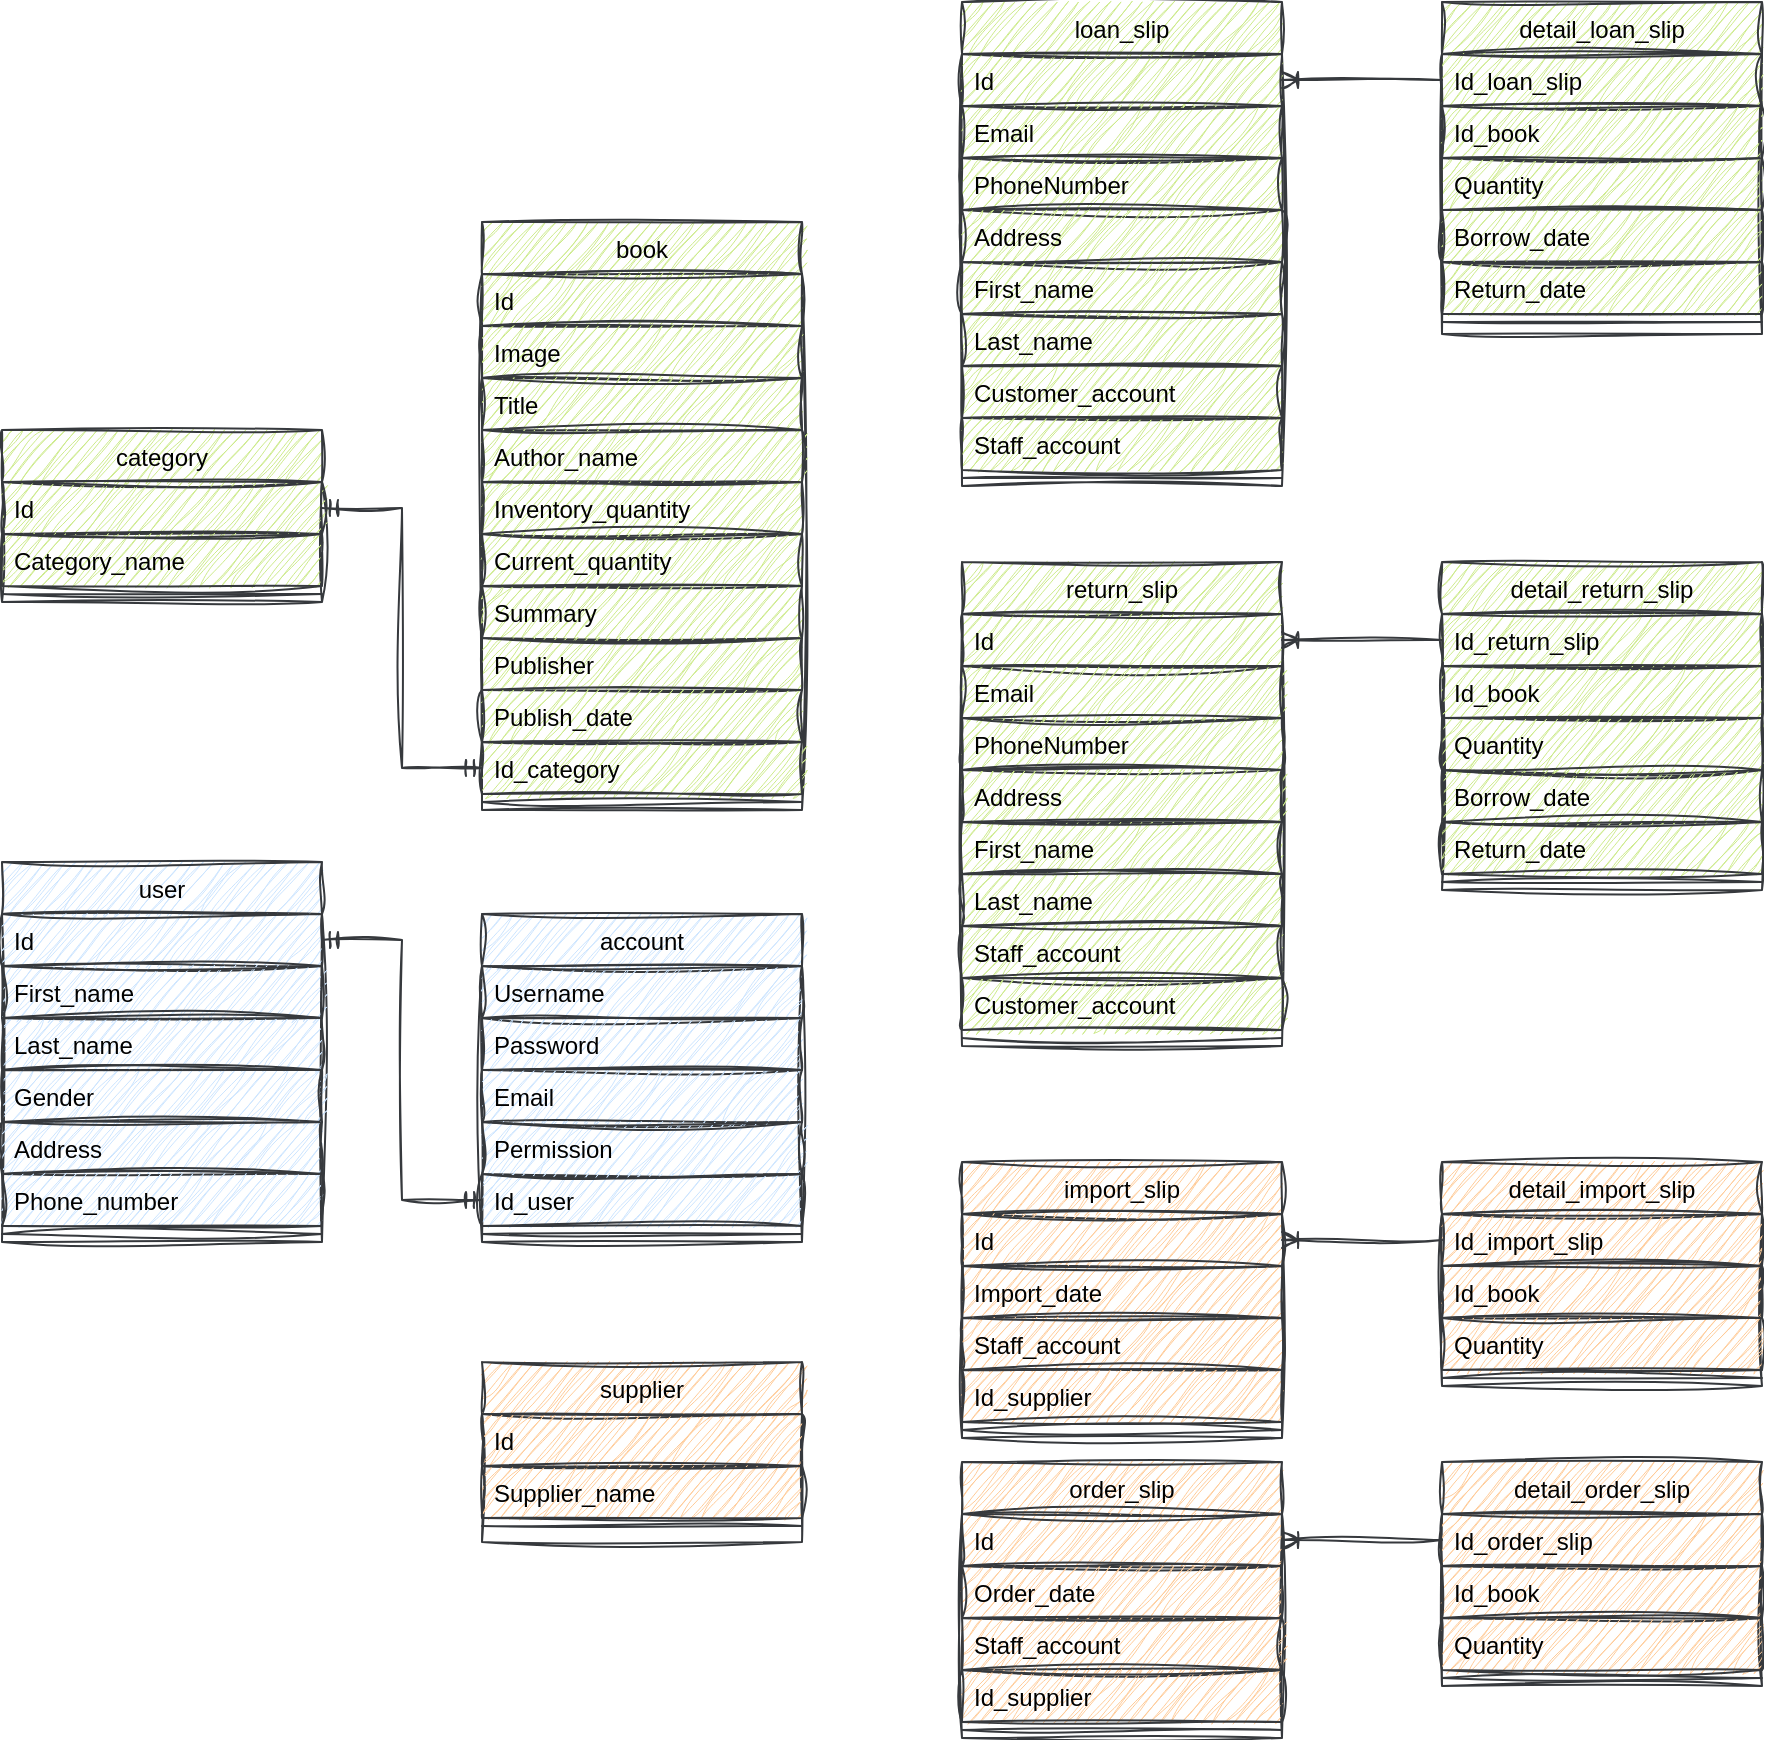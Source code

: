 <mxfile version="22.1.21" type="device">
  <diagram id="C5RBs43oDa-KdzZeNtuy" name="Page-1">
    <mxGraphModel dx="1635" dy="1140" grid="0" gridSize="10" guides="1" tooltips="1" connect="1" arrows="1" fold="1" page="0" pageScale="1" pageWidth="827" pageHeight="1169" math="0" shadow="0">
      <root>
        <mxCell id="WIyWlLk6GJQsqaUBKTNV-0" />
        <mxCell id="WIyWlLk6GJQsqaUBKTNV-1" parent="WIyWlLk6GJQsqaUBKTNV-0" />
        <mxCell id="zkfFHV4jXpPFQw0GAbJ--17" value="account" style="swimlane;fontStyle=0;align=center;verticalAlign=top;childLayout=stackLayout;horizontal=1;startSize=26;horizontalStack=0;resizeParent=1;resizeLast=0;collapsible=1;marginBottom=0;rounded=0;shadow=0;strokeWidth=1;labelBackgroundColor=none;fillColor=#cce5ff;strokeColor=#36393d;sketch=1;curveFitting=1;jiggle=2;" parent="WIyWlLk6GJQsqaUBKTNV-1" vertex="1">
          <mxGeometry x="-120" y="176" width="160" height="164" as="geometry">
            <mxRectangle x="550" y="140" width="160" height="26" as="alternateBounds" />
          </mxGeometry>
        </mxCell>
        <mxCell id="zkfFHV4jXpPFQw0GAbJ--19" value="Username" style="text;align=left;verticalAlign=top;spacingLeft=4;spacingRight=4;overflow=hidden;rotatable=0;points=[[0,0.5],[1,0.5]];portConstraint=eastwest;rounded=0;shadow=0;html=0;labelBackgroundColor=none;fillColor=#cce5ff;strokeColor=#36393d;sketch=1;curveFitting=1;jiggle=2;" parent="zkfFHV4jXpPFQw0GAbJ--17" vertex="1">
          <mxGeometry y="26" width="160" height="26" as="geometry" />
        </mxCell>
        <mxCell id="zkfFHV4jXpPFQw0GAbJ--20" value="Password" style="text;align=left;verticalAlign=top;spacingLeft=4;spacingRight=4;overflow=hidden;rotatable=0;points=[[0,0.5],[1,0.5]];portConstraint=eastwest;rounded=0;shadow=0;html=0;labelBackgroundColor=none;fillColor=#cce5ff;strokeColor=#36393d;sketch=1;curveFitting=1;jiggle=2;" parent="zkfFHV4jXpPFQw0GAbJ--17" vertex="1">
          <mxGeometry y="52" width="160" height="26" as="geometry" />
        </mxCell>
        <mxCell id="KQz4C572uUE-jJVuez5p-1" value="Email" style="text;align=left;verticalAlign=top;spacingLeft=4;spacingRight=4;overflow=hidden;rotatable=0;points=[[0,0.5],[1,0.5]];portConstraint=eastwest;rounded=0;shadow=0;html=0;labelBackgroundColor=none;fillColor=#cce5ff;strokeColor=#36393d;sketch=1;curveFitting=1;jiggle=2;" parent="zkfFHV4jXpPFQw0GAbJ--17" vertex="1">
          <mxGeometry y="78" width="160" height="26" as="geometry" />
        </mxCell>
        <mxCell id="nWclg0KF-qA7xzt4ZhtA-68" value="Permission" style="text;align=left;verticalAlign=top;spacingLeft=4;spacingRight=4;overflow=hidden;rotatable=0;points=[[0,0.5],[1,0.5]];portConstraint=eastwest;rounded=0;shadow=0;html=0;labelBackgroundColor=none;fillColor=#cce5ff;strokeColor=#36393d;sketch=1;curveFitting=1;jiggle=2;" vertex="1" parent="zkfFHV4jXpPFQw0GAbJ--17">
          <mxGeometry y="104" width="160" height="26" as="geometry" />
        </mxCell>
        <mxCell id="nWclg0KF-qA7xzt4ZhtA-10" value="Id_user" style="text;align=left;verticalAlign=top;spacingLeft=4;spacingRight=4;overflow=hidden;rotatable=0;points=[[0,0.5],[1,0.5]];portConstraint=eastwest;rounded=0;shadow=0;html=0;labelBackgroundColor=none;fillColor=#cce5ff;strokeColor=#36393d;sketch=1;curveFitting=1;jiggle=2;" vertex="1" parent="zkfFHV4jXpPFQw0GAbJ--17">
          <mxGeometry y="130" width="160" height="26" as="geometry" />
        </mxCell>
        <mxCell id="zkfFHV4jXpPFQw0GAbJ--23" value="" style="line;html=1;strokeWidth=1;align=left;verticalAlign=middle;spacingTop=-1;spacingLeft=3;spacingRight=3;rotatable=0;labelPosition=right;points=[];portConstraint=eastwest;labelBackgroundColor=none;fillColor=#cce5ff;strokeColor=#36393d;sketch=1;curveFitting=1;jiggle=2;" parent="zkfFHV4jXpPFQw0GAbJ--17" vertex="1">
          <mxGeometry y="156" width="160" height="8" as="geometry" />
        </mxCell>
        <mxCell id="5gmmnl0OC8ka0XQx7sU4-1" value="book" style="swimlane;fontStyle=0;align=center;verticalAlign=top;childLayout=stackLayout;horizontal=1;startSize=26;horizontalStack=0;resizeParent=1;resizeLast=0;collapsible=1;marginBottom=0;rounded=0;shadow=0;strokeWidth=1;labelBackgroundColor=none;fillColor=#cdeb8b;strokeColor=#36393d;sketch=1;curveFitting=1;jiggle=2;" parent="WIyWlLk6GJQsqaUBKTNV-1" vertex="1">
          <mxGeometry x="-120" y="-170" width="160" height="294" as="geometry">
            <mxRectangle x="550" y="140" width="160" height="26" as="alternateBounds" />
          </mxGeometry>
        </mxCell>
        <mxCell id="5gmmnl0OC8ka0XQx7sU4-2" value="Id" style="text;align=left;verticalAlign=top;spacingLeft=4;spacingRight=4;overflow=hidden;rotatable=0;points=[[0,0.5],[1,0.5]];portConstraint=eastwest;labelBackgroundColor=none;fillColor=#cdeb8b;strokeColor=#36393d;sketch=1;curveFitting=1;jiggle=2;" parent="5gmmnl0OC8ka0XQx7sU4-1" vertex="1">
          <mxGeometry y="26" width="160" height="26" as="geometry" />
        </mxCell>
        <mxCell id="5gmmnl0OC8ka0XQx7sU4-6" value="Image" style="text;align=left;verticalAlign=top;spacingLeft=4;spacingRight=4;overflow=hidden;rotatable=0;points=[[0,0.5],[1,0.5]];portConstraint=eastwest;rounded=0;shadow=0;html=0;labelBackgroundColor=none;fillColor=#cdeb8b;strokeColor=#36393d;sketch=1;curveFitting=1;jiggle=2;" parent="5gmmnl0OC8ka0XQx7sU4-1" vertex="1">
          <mxGeometry y="52" width="160" height="26" as="geometry" />
        </mxCell>
        <mxCell id="5gmmnl0OC8ka0XQx7sU4-3" value="Title" style="text;align=left;verticalAlign=top;spacingLeft=4;spacingRight=4;overflow=hidden;rotatable=0;points=[[0,0.5],[1,0.5]];portConstraint=eastwest;rounded=0;shadow=0;html=0;labelBackgroundColor=none;fillColor=#cdeb8b;strokeColor=#36393d;sketch=1;curveFitting=1;jiggle=2;" parent="5gmmnl0OC8ka0XQx7sU4-1" vertex="1">
          <mxGeometry y="78" width="160" height="26" as="geometry" />
        </mxCell>
        <mxCell id="5gmmnl0OC8ka0XQx7sU4-4" value="Author_name" style="text;align=left;verticalAlign=top;spacingLeft=4;spacingRight=4;overflow=hidden;rotatable=0;points=[[0,0.5],[1,0.5]];portConstraint=eastwest;rounded=0;shadow=0;html=0;labelBackgroundColor=none;fillColor=#cdeb8b;strokeColor=#36393d;sketch=1;curveFitting=1;jiggle=2;" parent="5gmmnl0OC8ka0XQx7sU4-1" vertex="1">
          <mxGeometry y="104" width="160" height="26" as="geometry" />
        </mxCell>
        <mxCell id="5gmmnl0OC8ka0XQx7sU4-7" value="Inventory_quantity" style="text;align=left;verticalAlign=top;spacingLeft=4;spacingRight=4;overflow=hidden;rotatable=0;points=[[0,0.5],[1,0.5]];portConstraint=eastwest;rounded=0;shadow=0;html=0;labelBackgroundColor=none;fillColor=#cdeb8b;strokeColor=#36393d;sketch=1;curveFitting=1;jiggle=2;" parent="5gmmnl0OC8ka0XQx7sU4-1" vertex="1">
          <mxGeometry y="130" width="160" height="26" as="geometry" />
        </mxCell>
        <mxCell id="KQz4C572uUE-jJVuez5p-13" value="Current_quantity" style="text;align=left;verticalAlign=top;spacingLeft=4;spacingRight=4;overflow=hidden;rotatable=0;points=[[0,0.5],[1,0.5]];portConstraint=eastwest;rounded=0;shadow=0;html=0;labelBackgroundColor=none;fillColor=#cdeb8b;strokeColor=#36393d;sketch=1;curveFitting=1;jiggle=2;" parent="5gmmnl0OC8ka0XQx7sU4-1" vertex="1">
          <mxGeometry y="156" width="160" height="26" as="geometry" />
        </mxCell>
        <mxCell id="5gmmnl0OC8ka0XQx7sU4-8" value="Summary" style="text;align=left;verticalAlign=top;spacingLeft=4;spacingRight=4;overflow=hidden;rotatable=0;points=[[0,0.5],[1,0.5]];portConstraint=eastwest;rounded=0;shadow=0;html=0;labelBackgroundColor=none;fillColor=#cdeb8b;strokeColor=#36393d;sketch=1;curveFitting=1;jiggle=2;" parent="5gmmnl0OC8ka0XQx7sU4-1" vertex="1">
          <mxGeometry y="182" width="160" height="26" as="geometry" />
        </mxCell>
        <mxCell id="KQz4C572uUE-jJVuez5p-14" value="Publisher" style="text;align=left;verticalAlign=top;spacingLeft=4;spacingRight=4;overflow=hidden;rotatable=0;points=[[0,0.5],[1,0.5]];portConstraint=eastwest;rounded=0;shadow=0;html=0;labelBackgroundColor=none;fillColor=#cdeb8b;strokeColor=#36393d;sketch=1;curveFitting=1;jiggle=2;" parent="5gmmnl0OC8ka0XQx7sU4-1" vertex="1">
          <mxGeometry y="208" width="160" height="26" as="geometry" />
        </mxCell>
        <mxCell id="KQz4C572uUE-jJVuez5p-15" value="Publish_date" style="text;align=left;verticalAlign=top;spacingLeft=4;spacingRight=4;overflow=hidden;rotatable=0;points=[[0,0.5],[1,0.5]];portConstraint=eastwest;rounded=0;shadow=0;html=0;labelBackgroundColor=none;fillColor=#cdeb8b;strokeColor=#36393d;sketch=1;curveFitting=1;jiggle=2;" parent="5gmmnl0OC8ka0XQx7sU4-1" vertex="1">
          <mxGeometry y="234" width="160" height="26" as="geometry" />
        </mxCell>
        <mxCell id="KQz4C572uUE-jJVuez5p-12" value="Id_category" style="text;align=left;verticalAlign=top;spacingLeft=4;spacingRight=4;overflow=hidden;rotatable=0;points=[[0,0.5],[1,0.5]];portConstraint=eastwest;rounded=0;shadow=0;html=0;labelBackgroundColor=none;fillColor=#cdeb8b;strokeColor=#36393d;sketch=1;curveFitting=1;jiggle=2;" parent="5gmmnl0OC8ka0XQx7sU4-1" vertex="1">
          <mxGeometry y="260" width="160" height="26" as="geometry" />
        </mxCell>
        <mxCell id="5gmmnl0OC8ka0XQx7sU4-5" value="" style="line;html=1;strokeWidth=1;align=left;verticalAlign=middle;spacingTop=-1;spacingLeft=3;spacingRight=3;rotatable=0;labelPosition=right;points=[];portConstraint=eastwest;labelBackgroundColor=none;fillColor=#cdeb8b;strokeColor=#36393d;sketch=1;curveFitting=1;jiggle=2;" parent="5gmmnl0OC8ka0XQx7sU4-1" vertex="1">
          <mxGeometry y="286" width="160" height="8" as="geometry" />
        </mxCell>
        <mxCell id="5gmmnl0OC8ka0XQx7sU4-15" value="loan_slip" style="swimlane;fontStyle=0;align=center;verticalAlign=top;childLayout=stackLayout;horizontal=1;startSize=26;horizontalStack=0;resizeParent=1;resizeLast=0;collapsible=1;marginBottom=0;rounded=0;shadow=0;strokeWidth=1;labelBackgroundColor=none;fillColor=#cdeb8b;strokeColor=#36393d;sketch=1;curveFitting=1;jiggle=2;" parent="WIyWlLk6GJQsqaUBKTNV-1" vertex="1">
          <mxGeometry x="120" y="-280" width="160" height="242" as="geometry">
            <mxRectangle x="550" y="140" width="160" height="26" as="alternateBounds" />
          </mxGeometry>
        </mxCell>
        <mxCell id="5gmmnl0OC8ka0XQx7sU4-16" value="Id" style="text;align=left;verticalAlign=top;spacingLeft=4;spacingRight=4;overflow=hidden;rotatable=0;points=[[0,0.5],[1,0.5]];portConstraint=eastwest;labelBackgroundColor=none;fillColor=#cdeb8b;strokeColor=#36393d;sketch=1;curveFitting=1;jiggle=2;" parent="5gmmnl0OC8ka0XQx7sU4-15" vertex="1">
          <mxGeometry y="26" width="160" height="26" as="geometry" />
        </mxCell>
        <mxCell id="5gmmnl0OC8ka0XQx7sU4-18" value="Email" style="text;align=left;verticalAlign=top;spacingLeft=4;spacingRight=4;overflow=hidden;rotatable=0;points=[[0,0.5],[1,0.5]];portConstraint=eastwest;rounded=0;shadow=0;html=0;labelBackgroundColor=none;fillColor=#cdeb8b;strokeColor=#36393d;sketch=1;curveFitting=1;jiggle=2;" parent="5gmmnl0OC8ka0XQx7sU4-15" vertex="1">
          <mxGeometry y="52" width="160" height="26" as="geometry" />
        </mxCell>
        <mxCell id="5gmmnl0OC8ka0XQx7sU4-21" value="PhoneNumber" style="text;align=left;verticalAlign=top;spacingLeft=4;spacingRight=4;overflow=hidden;rotatable=0;points=[[0,0.5],[1,0.5]];portConstraint=eastwest;rounded=0;shadow=0;html=0;labelBackgroundColor=none;fillColor=#cdeb8b;strokeColor=#36393d;sketch=1;curveFitting=1;jiggle=2;" parent="5gmmnl0OC8ka0XQx7sU4-15" vertex="1">
          <mxGeometry y="78" width="160" height="26" as="geometry" />
        </mxCell>
        <mxCell id="KQz4C572uUE-jJVuez5p-16" value="Address" style="text;align=left;verticalAlign=top;spacingLeft=4;spacingRight=4;overflow=hidden;rotatable=0;points=[[0,0.5],[1,0.5]];portConstraint=eastwest;rounded=0;shadow=0;html=0;labelBackgroundColor=none;fillColor=#cdeb8b;strokeColor=#36393d;sketch=1;curveFitting=1;jiggle=2;" parent="5gmmnl0OC8ka0XQx7sU4-15" vertex="1">
          <mxGeometry y="104" width="160" height="26" as="geometry" />
        </mxCell>
        <mxCell id="nWclg0KF-qA7xzt4ZhtA-27" value="First_name" style="text;align=left;verticalAlign=top;spacingLeft=4;spacingRight=4;overflow=hidden;rotatable=0;points=[[0,0.5],[1,0.5]];portConstraint=eastwest;labelBackgroundColor=none;fillColor=#cdeb8b;strokeColor=#36393d;sketch=1;curveFitting=1;jiggle=2;" vertex="1" parent="5gmmnl0OC8ka0XQx7sU4-15">
          <mxGeometry y="130" width="160" height="26" as="geometry" />
        </mxCell>
        <mxCell id="nWclg0KF-qA7xzt4ZhtA-28" value="Last_name" style="text;align=left;verticalAlign=top;spacingLeft=4;spacingRight=4;overflow=hidden;rotatable=0;points=[[0,0.5],[1,0.5]];portConstraint=eastwest;labelBackgroundColor=none;fillColor=#cdeb8b;strokeColor=#36393d;sketch=1;curveFitting=1;jiggle=2;" vertex="1" parent="5gmmnl0OC8ka0XQx7sU4-15">
          <mxGeometry y="156" width="160" height="26" as="geometry" />
        </mxCell>
        <mxCell id="KQz4C572uUE-jJVuez5p-0" value="Customer_account" style="text;align=left;verticalAlign=top;spacingLeft=4;spacingRight=4;overflow=hidden;rotatable=0;points=[[0,0.5],[1,0.5]];portConstraint=eastwest;labelBackgroundColor=none;fillColor=#cdeb8b;strokeColor=#36393d;sketch=1;curveFitting=1;jiggle=2;" parent="5gmmnl0OC8ka0XQx7sU4-15" vertex="1">
          <mxGeometry y="182" width="160" height="26" as="geometry" />
        </mxCell>
        <mxCell id="nWclg0KF-qA7xzt4ZhtA-69" value="Staff_account" style="text;align=left;verticalAlign=top;spacingLeft=4;spacingRight=4;overflow=hidden;rotatable=0;points=[[0,0.5],[1,0.5]];portConstraint=eastwest;labelBackgroundColor=none;fillColor=#cdeb8b;strokeColor=#36393d;sketch=1;curveFitting=1;jiggle=2;" vertex="1" parent="5gmmnl0OC8ka0XQx7sU4-15">
          <mxGeometry y="208" width="160" height="26" as="geometry" />
        </mxCell>
        <mxCell id="5gmmnl0OC8ka0XQx7sU4-22" value="" style="line;html=1;strokeWidth=1;align=left;verticalAlign=middle;spacingTop=-1;spacingLeft=3;spacingRight=3;rotatable=0;labelPosition=right;points=[];portConstraint=eastwest;labelBackgroundColor=none;fillColor=#cdeb8b;strokeColor=#36393d;sketch=1;curveFitting=1;jiggle=2;" parent="5gmmnl0OC8ka0XQx7sU4-15" vertex="1">
          <mxGeometry y="234" width="160" height="8" as="geometry" />
        </mxCell>
        <mxCell id="KQz4C572uUE-jJVuez5p-2" value="category" style="swimlane;fontStyle=0;align=center;verticalAlign=top;childLayout=stackLayout;horizontal=1;startSize=26;horizontalStack=0;resizeParent=1;resizeLast=0;collapsible=1;marginBottom=0;rounded=0;shadow=0;strokeWidth=1;labelBackgroundColor=none;fillColor=#cdeb8b;strokeColor=#36393d;sketch=1;curveFitting=1;jiggle=2;" parent="WIyWlLk6GJQsqaUBKTNV-1" vertex="1">
          <mxGeometry x="-360" y="-66" width="160" height="86" as="geometry">
            <mxRectangle x="550" y="140" width="160" height="26" as="alternateBounds" />
          </mxGeometry>
        </mxCell>
        <mxCell id="KQz4C572uUE-jJVuez5p-3" value="Id" style="text;align=left;verticalAlign=top;spacingLeft=4;spacingRight=4;overflow=hidden;rotatable=0;points=[[0,0.5],[1,0.5]];portConstraint=eastwest;labelBackgroundColor=none;fillColor=#cdeb8b;strokeColor=#36393d;sketch=1;curveFitting=1;jiggle=2;" parent="KQz4C572uUE-jJVuez5p-2" vertex="1">
          <mxGeometry y="26" width="160" height="26" as="geometry" />
        </mxCell>
        <mxCell id="KQz4C572uUE-jJVuez5p-5" value="Category_name" style="text;align=left;verticalAlign=top;spacingLeft=4;spacingRight=4;overflow=hidden;rotatable=0;points=[[0,0.5],[1,0.5]];portConstraint=eastwest;rounded=0;shadow=0;html=0;labelBackgroundColor=none;fillColor=#cdeb8b;strokeColor=#36393d;sketch=1;curveFitting=1;jiggle=2;" parent="KQz4C572uUE-jJVuez5p-2" vertex="1">
          <mxGeometry y="52" width="160" height="26" as="geometry" />
        </mxCell>
        <mxCell id="KQz4C572uUE-jJVuez5p-9" value="" style="line;html=1;strokeWidth=1;align=left;verticalAlign=middle;spacingTop=-1;spacingLeft=3;spacingRight=3;rotatable=0;labelPosition=right;points=[];portConstraint=eastwest;labelBackgroundColor=none;fillColor=#cdeb8b;strokeColor=#36393d;sketch=1;curveFitting=1;jiggle=2;" parent="KQz4C572uUE-jJVuez5p-2" vertex="1">
          <mxGeometry y="78" width="160" height="8" as="geometry" />
        </mxCell>
        <mxCell id="nWclg0KF-qA7xzt4ZhtA-0" value="user" style="swimlane;fontStyle=0;align=center;verticalAlign=top;childLayout=stackLayout;horizontal=1;startSize=26;horizontalStack=0;resizeParent=1;resizeLast=0;collapsible=1;marginBottom=0;rounded=0;shadow=0;strokeWidth=1;labelBackgroundColor=none;fillColor=#cce5ff;strokeColor=#36393d;sketch=1;curveFitting=1;jiggle=2;" vertex="1" parent="WIyWlLk6GJQsqaUBKTNV-1">
          <mxGeometry x="-360" y="150" width="160" height="190" as="geometry">
            <mxRectangle x="550" y="140" width="160" height="26" as="alternateBounds" />
          </mxGeometry>
        </mxCell>
        <mxCell id="nWclg0KF-qA7xzt4ZhtA-1" value="Id" style="text;align=left;verticalAlign=top;spacingLeft=4;spacingRight=4;overflow=hidden;rotatable=0;points=[[0,0.5],[1,0.5]];portConstraint=eastwest;rounded=0;shadow=0;html=0;labelBackgroundColor=none;fillColor=#cce5ff;strokeColor=#36393d;sketch=1;curveFitting=1;jiggle=2;" vertex="1" parent="nWclg0KF-qA7xzt4ZhtA-0">
          <mxGeometry y="26" width="160" height="26" as="geometry" />
        </mxCell>
        <mxCell id="nWclg0KF-qA7xzt4ZhtA-2" value="First_name" style="text;align=left;verticalAlign=top;spacingLeft=4;spacingRight=4;overflow=hidden;rotatable=0;points=[[0,0.5],[1,0.5]];portConstraint=eastwest;rounded=0;shadow=0;html=0;labelBackgroundColor=none;fillColor=#cce5ff;strokeColor=#36393d;sketch=1;curveFitting=1;jiggle=2;" vertex="1" parent="nWclg0KF-qA7xzt4ZhtA-0">
          <mxGeometry y="52" width="160" height="26" as="geometry" />
        </mxCell>
        <mxCell id="nWclg0KF-qA7xzt4ZhtA-3" value="Last_name" style="text;align=left;verticalAlign=top;spacingLeft=4;spacingRight=4;overflow=hidden;rotatable=0;points=[[0,0.5],[1,0.5]];portConstraint=eastwest;rounded=0;shadow=0;html=0;labelBackgroundColor=none;fillColor=#cce5ff;strokeColor=#36393d;sketch=1;curveFitting=1;jiggle=2;" vertex="1" parent="nWclg0KF-qA7xzt4ZhtA-0">
          <mxGeometry y="78" width="160" height="26" as="geometry" />
        </mxCell>
        <mxCell id="nWclg0KF-qA7xzt4ZhtA-5" value="Gender" style="text;align=left;verticalAlign=top;spacingLeft=4;spacingRight=4;overflow=hidden;rotatable=0;points=[[0,0.5],[1,0.5]];portConstraint=eastwest;rounded=0;shadow=0;html=0;labelBackgroundColor=none;fillColor=#cce5ff;strokeColor=#36393d;sketch=1;curveFitting=1;jiggle=2;" vertex="1" parent="nWclg0KF-qA7xzt4ZhtA-0">
          <mxGeometry y="104" width="160" height="26" as="geometry" />
        </mxCell>
        <mxCell id="nWclg0KF-qA7xzt4ZhtA-6" value="Address" style="text;align=left;verticalAlign=top;spacingLeft=4;spacingRight=4;overflow=hidden;rotatable=0;points=[[0,0.5],[1,0.5]];portConstraint=eastwest;rounded=0;shadow=0;html=0;labelBackgroundColor=none;fillColor=#cce5ff;strokeColor=#36393d;sketch=1;curveFitting=1;jiggle=2;" vertex="1" parent="nWclg0KF-qA7xzt4ZhtA-0">
          <mxGeometry y="130" width="160" height="26" as="geometry" />
        </mxCell>
        <mxCell id="nWclg0KF-qA7xzt4ZhtA-7" value="Phone_number" style="text;align=left;verticalAlign=top;spacingLeft=4;spacingRight=4;overflow=hidden;rotatable=0;points=[[0,0.5],[1,0.5]];portConstraint=eastwest;rounded=0;shadow=0;html=0;labelBackgroundColor=none;fillColor=#cce5ff;strokeColor=#36393d;sketch=1;curveFitting=1;jiggle=2;" vertex="1" parent="nWclg0KF-qA7xzt4ZhtA-0">
          <mxGeometry y="156" width="160" height="26" as="geometry" />
        </mxCell>
        <mxCell id="nWclg0KF-qA7xzt4ZhtA-4" value="" style="line;html=1;strokeWidth=1;align=left;verticalAlign=middle;spacingTop=-1;spacingLeft=3;spacingRight=3;rotatable=0;labelPosition=right;points=[];portConstraint=eastwest;labelBackgroundColor=none;fillColor=#cce5ff;strokeColor=#36393d;sketch=1;curveFitting=1;jiggle=2;" vertex="1" parent="nWclg0KF-qA7xzt4ZhtA-0">
          <mxGeometry y="182" width="160" height="8" as="geometry" />
        </mxCell>
        <mxCell id="nWclg0KF-qA7xzt4ZhtA-11" style="edgeStyle=orthogonalEdgeStyle;rounded=0;orthogonalLoop=1;jettySize=auto;html=1;entryX=1;entryY=0.5;entryDx=0;entryDy=0;endArrow=ERmandOne;endFill=0;startArrow=ERmandOne;startFill=0;labelBackgroundColor=none;fontColor=default;strokeColor=#36393d;fillColor=#cce5ff;sketch=1;curveFitting=1;jiggle=2;" edge="1" parent="WIyWlLk6GJQsqaUBKTNV-1" source="nWclg0KF-qA7xzt4ZhtA-10" target="nWclg0KF-qA7xzt4ZhtA-1">
          <mxGeometry relative="1" as="geometry" />
        </mxCell>
        <mxCell id="nWclg0KF-qA7xzt4ZhtA-12" style="edgeStyle=orthogonalEdgeStyle;rounded=0;orthogonalLoop=1;jettySize=auto;html=1;entryX=1;entryY=0.5;entryDx=0;entryDy=0;endArrow=ERmandOne;endFill=0;startArrow=ERmandOne;startFill=0;labelBackgroundColor=none;fontColor=default;strokeColor=#36393d;fillColor=#cdeb8b;sketch=1;curveFitting=1;jiggle=2;" edge="1" parent="WIyWlLk6GJQsqaUBKTNV-1" source="KQz4C572uUE-jJVuez5p-12" target="KQz4C572uUE-jJVuez5p-3">
          <mxGeometry relative="1" as="geometry" />
        </mxCell>
        <mxCell id="nWclg0KF-qA7xzt4ZhtA-13" value="detail_loan_slip" style="swimlane;fontStyle=0;align=center;verticalAlign=top;childLayout=stackLayout;horizontal=1;startSize=26;horizontalStack=0;resizeParent=1;resizeLast=0;collapsible=1;marginBottom=0;rounded=0;shadow=0;strokeWidth=1;labelBackgroundColor=none;fillColor=#cdeb8b;strokeColor=#36393d;sketch=1;curveFitting=1;jiggle=2;" vertex="1" parent="WIyWlLk6GJQsqaUBKTNV-1">
          <mxGeometry x="360" y="-280" width="160" height="166" as="geometry">
            <mxRectangle x="550" y="140" width="160" height="26" as="alternateBounds" />
          </mxGeometry>
        </mxCell>
        <mxCell id="nWclg0KF-qA7xzt4ZhtA-14" value="Id_loan_slip" style="text;align=left;verticalAlign=top;spacingLeft=4;spacingRight=4;overflow=hidden;rotatable=0;points=[[0,0.5],[1,0.5]];portConstraint=eastwest;labelBackgroundColor=none;fillColor=#cdeb8b;strokeColor=#36393d;sketch=1;curveFitting=1;jiggle=2;" vertex="1" parent="nWclg0KF-qA7xzt4ZhtA-13">
          <mxGeometry y="26" width="160" height="26" as="geometry" />
        </mxCell>
        <mxCell id="nWclg0KF-qA7xzt4ZhtA-15" value="Id_book" style="text;align=left;verticalAlign=top;spacingLeft=4;spacingRight=4;overflow=hidden;rotatable=0;points=[[0,0.5],[1,0.5]];portConstraint=eastwest;labelBackgroundColor=none;fillColor=#cdeb8b;strokeColor=#36393d;sketch=1;curveFitting=1;jiggle=2;" vertex="1" parent="nWclg0KF-qA7xzt4ZhtA-13">
          <mxGeometry y="52" width="160" height="26" as="geometry" />
        </mxCell>
        <mxCell id="nWclg0KF-qA7xzt4ZhtA-17" value="Quantity" style="text;align=left;verticalAlign=top;spacingLeft=4;spacingRight=4;overflow=hidden;rotatable=0;points=[[0,0.5],[1,0.5]];portConstraint=eastwest;rounded=0;shadow=0;html=0;labelBackgroundColor=none;fillColor=#cdeb8b;strokeColor=#36393d;sketch=1;curveFitting=1;jiggle=2;" vertex="1" parent="nWclg0KF-qA7xzt4ZhtA-13">
          <mxGeometry y="78" width="160" height="26" as="geometry" />
        </mxCell>
        <mxCell id="nWclg0KF-qA7xzt4ZhtA-18" value="Borrow_date" style="text;align=left;verticalAlign=top;spacingLeft=4;spacingRight=4;overflow=hidden;rotatable=0;points=[[0,0.5],[1,0.5]];portConstraint=eastwest;rounded=0;shadow=0;html=0;labelBackgroundColor=none;fillColor=#cdeb8b;strokeColor=#36393d;sketch=1;curveFitting=1;jiggle=2;" vertex="1" parent="nWclg0KF-qA7xzt4ZhtA-13">
          <mxGeometry y="104" width="160" height="26" as="geometry" />
        </mxCell>
        <mxCell id="nWclg0KF-qA7xzt4ZhtA-20" value="Return_date" style="text;align=left;verticalAlign=top;spacingLeft=4;spacingRight=4;overflow=hidden;rotatable=0;points=[[0,0.5],[1,0.5]];portConstraint=eastwest;rounded=0;shadow=0;html=0;labelBackgroundColor=none;fillColor=#cdeb8b;strokeColor=#36393d;sketch=1;curveFitting=1;jiggle=2;" vertex="1" parent="nWclg0KF-qA7xzt4ZhtA-13">
          <mxGeometry y="130" width="160" height="26" as="geometry" />
        </mxCell>
        <mxCell id="nWclg0KF-qA7xzt4ZhtA-26" value="" style="line;html=1;strokeWidth=1;align=left;verticalAlign=middle;spacingTop=-1;spacingLeft=3;spacingRight=3;rotatable=0;labelPosition=right;points=[];portConstraint=eastwest;labelBackgroundColor=none;fillColor=#cdeb8b;strokeColor=#36393d;sketch=1;curveFitting=1;jiggle=2;" vertex="1" parent="nWclg0KF-qA7xzt4ZhtA-13">
          <mxGeometry y="156" width="160" height="8" as="geometry" />
        </mxCell>
        <mxCell id="nWclg0KF-qA7xzt4ZhtA-29" style="edgeStyle=orthogonalEdgeStyle;rounded=0;orthogonalLoop=1;jettySize=auto;html=1;entryX=1;entryY=0.5;entryDx=0;entryDy=0;endArrow=ERoneToMany;endFill=0;labelBackgroundColor=none;fontColor=default;strokeColor=#36393d;fillColor=#cdeb8b;sketch=1;curveFitting=1;jiggle=2;" edge="1" parent="WIyWlLk6GJQsqaUBKTNV-1" source="nWclg0KF-qA7xzt4ZhtA-14" target="5gmmnl0OC8ka0XQx7sU4-16">
          <mxGeometry relative="1" as="geometry" />
        </mxCell>
        <mxCell id="nWclg0KF-qA7xzt4ZhtA-30" value="return_slip" style="swimlane;fontStyle=0;align=center;verticalAlign=top;childLayout=stackLayout;horizontal=1;startSize=26;horizontalStack=0;resizeParent=1;resizeLast=0;collapsible=1;marginBottom=0;rounded=0;shadow=0;strokeWidth=1;labelBackgroundColor=none;fillColor=#cdeb8b;strokeColor=#36393d;sketch=1;curveFitting=1;jiggle=2;" vertex="1" parent="WIyWlLk6GJQsqaUBKTNV-1">
          <mxGeometry x="120" width="160" height="242" as="geometry">
            <mxRectangle x="550" y="140" width="160" height="26" as="alternateBounds" />
          </mxGeometry>
        </mxCell>
        <mxCell id="nWclg0KF-qA7xzt4ZhtA-31" value="Id" style="text;align=left;verticalAlign=top;spacingLeft=4;spacingRight=4;overflow=hidden;rotatable=0;points=[[0,0.5],[1,0.5]];portConstraint=eastwest;labelBackgroundColor=none;fillColor=#cdeb8b;strokeColor=#36393d;sketch=1;curveFitting=1;jiggle=2;" vertex="1" parent="nWclg0KF-qA7xzt4ZhtA-30">
          <mxGeometry y="26" width="160" height="26" as="geometry" />
        </mxCell>
        <mxCell id="nWclg0KF-qA7xzt4ZhtA-32" value="Email" style="text;align=left;verticalAlign=top;spacingLeft=4;spacingRight=4;overflow=hidden;rotatable=0;points=[[0,0.5],[1,0.5]];portConstraint=eastwest;rounded=0;shadow=0;html=0;labelBackgroundColor=none;fillColor=#cdeb8b;strokeColor=#36393d;sketch=1;curveFitting=1;jiggle=2;" vertex="1" parent="nWclg0KF-qA7xzt4ZhtA-30">
          <mxGeometry y="52" width="160" height="26" as="geometry" />
        </mxCell>
        <mxCell id="nWclg0KF-qA7xzt4ZhtA-33" value="PhoneNumber" style="text;align=left;verticalAlign=top;spacingLeft=4;spacingRight=4;overflow=hidden;rotatable=0;points=[[0,0.5],[1,0.5]];portConstraint=eastwest;rounded=0;shadow=0;html=0;labelBackgroundColor=none;fillColor=#cdeb8b;strokeColor=#36393d;sketch=1;curveFitting=1;jiggle=2;" vertex="1" parent="nWclg0KF-qA7xzt4ZhtA-30">
          <mxGeometry y="78" width="160" height="26" as="geometry" />
        </mxCell>
        <mxCell id="nWclg0KF-qA7xzt4ZhtA-34" value="Address" style="text;align=left;verticalAlign=top;spacingLeft=4;spacingRight=4;overflow=hidden;rotatable=0;points=[[0,0.5],[1,0.5]];portConstraint=eastwest;rounded=0;shadow=0;html=0;labelBackgroundColor=none;fillColor=#cdeb8b;strokeColor=#36393d;sketch=1;curveFitting=1;jiggle=2;" vertex="1" parent="nWclg0KF-qA7xzt4ZhtA-30">
          <mxGeometry y="104" width="160" height="26" as="geometry" />
        </mxCell>
        <mxCell id="nWclg0KF-qA7xzt4ZhtA-35" value="First_name" style="text;align=left;verticalAlign=top;spacingLeft=4;spacingRight=4;overflow=hidden;rotatable=0;points=[[0,0.5],[1,0.5]];portConstraint=eastwest;labelBackgroundColor=none;fillColor=#cdeb8b;strokeColor=#36393d;sketch=1;curveFitting=1;jiggle=2;" vertex="1" parent="nWclg0KF-qA7xzt4ZhtA-30">
          <mxGeometry y="130" width="160" height="26" as="geometry" />
        </mxCell>
        <mxCell id="nWclg0KF-qA7xzt4ZhtA-36" value="Last_name" style="text;align=left;verticalAlign=top;spacingLeft=4;spacingRight=4;overflow=hidden;rotatable=0;points=[[0,0.5],[1,0.5]];portConstraint=eastwest;labelBackgroundColor=none;fillColor=#cdeb8b;strokeColor=#36393d;sketch=1;curveFitting=1;jiggle=2;" vertex="1" parent="nWclg0KF-qA7xzt4ZhtA-30">
          <mxGeometry y="156" width="160" height="26" as="geometry" />
        </mxCell>
        <mxCell id="nWclg0KF-qA7xzt4ZhtA-70" value="Staff_account" style="text;align=left;verticalAlign=top;spacingLeft=4;spacingRight=4;overflow=hidden;rotatable=0;points=[[0,0.5],[1,0.5]];portConstraint=eastwest;labelBackgroundColor=none;fillColor=#cdeb8b;strokeColor=#36393d;sketch=1;curveFitting=1;jiggle=2;" vertex="1" parent="nWclg0KF-qA7xzt4ZhtA-30">
          <mxGeometry y="182" width="160" height="26" as="geometry" />
        </mxCell>
        <mxCell id="nWclg0KF-qA7xzt4ZhtA-71" value="Customer_account" style="text;align=left;verticalAlign=top;spacingLeft=4;spacingRight=4;overflow=hidden;rotatable=0;points=[[0,0.5],[1,0.5]];portConstraint=eastwest;labelBackgroundColor=none;fillColor=#cdeb8b;strokeColor=#36393d;sketch=1;curveFitting=1;jiggle=2;" vertex="1" parent="nWclg0KF-qA7xzt4ZhtA-30">
          <mxGeometry y="208" width="160" height="26" as="geometry" />
        </mxCell>
        <mxCell id="nWclg0KF-qA7xzt4ZhtA-38" value="" style="line;html=1;strokeWidth=1;align=left;verticalAlign=middle;spacingTop=-1;spacingLeft=3;spacingRight=3;rotatable=0;labelPosition=right;points=[];portConstraint=eastwest;labelBackgroundColor=none;fillColor=#cdeb8b;strokeColor=#36393d;sketch=1;curveFitting=1;jiggle=2;" vertex="1" parent="nWclg0KF-qA7xzt4ZhtA-30">
          <mxGeometry y="234" width="160" height="8" as="geometry" />
        </mxCell>
        <mxCell id="nWclg0KF-qA7xzt4ZhtA-39" value="detail_return_slip" style="swimlane;fontStyle=0;align=center;verticalAlign=top;childLayout=stackLayout;horizontal=1;startSize=26;horizontalStack=0;resizeParent=1;resizeLast=0;collapsible=1;marginBottom=0;rounded=0;shadow=0;strokeWidth=1;labelBackgroundColor=none;fillColor=#cdeb8b;strokeColor=#36393d;sketch=1;curveFitting=1;jiggle=2;" vertex="1" parent="WIyWlLk6GJQsqaUBKTNV-1">
          <mxGeometry x="360" width="160" height="164" as="geometry">
            <mxRectangle x="550" y="140" width="160" height="26" as="alternateBounds" />
          </mxGeometry>
        </mxCell>
        <mxCell id="nWclg0KF-qA7xzt4ZhtA-40" value="Id_return_slip" style="text;align=left;verticalAlign=top;spacingLeft=4;spacingRight=4;overflow=hidden;rotatable=0;points=[[0,0.5],[1,0.5]];portConstraint=eastwest;labelBackgroundColor=none;fillColor=#cdeb8b;strokeColor=#36393d;sketch=1;curveFitting=1;jiggle=2;" vertex="1" parent="nWclg0KF-qA7xzt4ZhtA-39">
          <mxGeometry y="26" width="160" height="26" as="geometry" />
        </mxCell>
        <mxCell id="nWclg0KF-qA7xzt4ZhtA-41" value="Id_book" style="text;align=left;verticalAlign=top;spacingLeft=4;spacingRight=4;overflow=hidden;rotatable=0;points=[[0,0.5],[1,0.5]];portConstraint=eastwest;labelBackgroundColor=none;fillColor=#cdeb8b;strokeColor=#36393d;sketch=1;curveFitting=1;jiggle=2;" vertex="1" parent="nWclg0KF-qA7xzt4ZhtA-39">
          <mxGeometry y="52" width="160" height="26" as="geometry" />
        </mxCell>
        <mxCell id="nWclg0KF-qA7xzt4ZhtA-42" value="Quantity" style="text;align=left;verticalAlign=top;spacingLeft=4;spacingRight=4;overflow=hidden;rotatable=0;points=[[0,0.5],[1,0.5]];portConstraint=eastwest;rounded=0;shadow=0;html=0;labelBackgroundColor=none;fillColor=#cdeb8b;strokeColor=#36393d;sketch=1;curveFitting=1;jiggle=2;" vertex="1" parent="nWclg0KF-qA7xzt4ZhtA-39">
          <mxGeometry y="78" width="160" height="26" as="geometry" />
        </mxCell>
        <mxCell id="nWclg0KF-qA7xzt4ZhtA-43" value="Borrow_date" style="text;align=left;verticalAlign=top;spacingLeft=4;spacingRight=4;overflow=hidden;rotatable=0;points=[[0,0.5],[1,0.5]];portConstraint=eastwest;rounded=0;shadow=0;html=0;labelBackgroundColor=none;fillColor=#cdeb8b;strokeColor=#36393d;sketch=1;curveFitting=1;jiggle=2;" vertex="1" parent="nWclg0KF-qA7xzt4ZhtA-39">
          <mxGeometry y="104" width="160" height="26" as="geometry" />
        </mxCell>
        <mxCell id="nWclg0KF-qA7xzt4ZhtA-44" value="Return_date" style="text;align=left;verticalAlign=top;spacingLeft=4;spacingRight=4;overflow=hidden;rotatable=0;points=[[0,0.5],[1,0.5]];portConstraint=eastwest;rounded=0;shadow=0;html=0;labelBackgroundColor=none;fillColor=#cdeb8b;strokeColor=#36393d;sketch=1;curveFitting=1;jiggle=2;" vertex="1" parent="nWclg0KF-qA7xzt4ZhtA-39">
          <mxGeometry y="130" width="160" height="26" as="geometry" />
        </mxCell>
        <mxCell id="nWclg0KF-qA7xzt4ZhtA-45" value="" style="line;html=1;strokeWidth=1;align=left;verticalAlign=middle;spacingTop=-1;spacingLeft=3;spacingRight=3;rotatable=0;labelPosition=right;points=[];portConstraint=eastwest;labelBackgroundColor=none;fillColor=#cdeb8b;strokeColor=#36393d;sketch=1;curveFitting=1;jiggle=2;" vertex="1" parent="nWclg0KF-qA7xzt4ZhtA-39">
          <mxGeometry y="156" width="160" height="8" as="geometry" />
        </mxCell>
        <mxCell id="nWclg0KF-qA7xzt4ZhtA-46" style="edgeStyle=orthogonalEdgeStyle;rounded=0;orthogonalLoop=1;jettySize=auto;html=1;entryX=1;entryY=0.5;entryDx=0;entryDy=0;endArrow=ERoneToMany;endFill=0;labelBackgroundColor=none;fontColor=default;strokeColor=#36393d;fillColor=#cdeb8b;sketch=1;curveFitting=1;jiggle=2;" edge="1" source="nWclg0KF-qA7xzt4ZhtA-40" target="nWclg0KF-qA7xzt4ZhtA-31" parent="WIyWlLk6GJQsqaUBKTNV-1">
          <mxGeometry relative="1" as="geometry" />
        </mxCell>
        <mxCell id="nWclg0KF-qA7xzt4ZhtA-47" value="supplier" style="swimlane;fontStyle=0;align=center;verticalAlign=top;childLayout=stackLayout;horizontal=1;startSize=26;horizontalStack=0;resizeParent=1;resizeLast=0;collapsible=1;marginBottom=0;rounded=0;shadow=0;strokeWidth=1;labelBackgroundColor=none;fillColor=#ffcc99;strokeColor=#36393d;sketch=1;curveFitting=1;jiggle=2;" vertex="1" parent="WIyWlLk6GJQsqaUBKTNV-1">
          <mxGeometry x="-120" y="400" width="160" height="90" as="geometry">
            <mxRectangle x="550" y="140" width="160" height="26" as="alternateBounds" />
          </mxGeometry>
        </mxCell>
        <mxCell id="nWclg0KF-qA7xzt4ZhtA-48" value="Id" style="text;align=left;verticalAlign=top;spacingLeft=4;spacingRight=4;overflow=hidden;rotatable=0;points=[[0,0.5],[1,0.5]];portConstraint=eastwest;labelBackgroundColor=none;fillColor=#ffcc99;strokeColor=#36393d;sketch=1;curveFitting=1;jiggle=2;" vertex="1" parent="nWclg0KF-qA7xzt4ZhtA-47">
          <mxGeometry y="26" width="160" height="26" as="geometry" />
        </mxCell>
        <mxCell id="nWclg0KF-qA7xzt4ZhtA-49" value="Supplier_name" style="text;align=left;verticalAlign=top;spacingLeft=4;spacingRight=4;overflow=hidden;rotatable=0;points=[[0,0.5],[1,0.5]];portConstraint=eastwest;rounded=0;shadow=0;html=0;labelBackgroundColor=none;fillColor=#ffcc99;strokeColor=#36393d;sketch=1;curveFitting=1;jiggle=2;" vertex="1" parent="nWclg0KF-qA7xzt4ZhtA-47">
          <mxGeometry y="52" width="160" height="26" as="geometry" />
        </mxCell>
        <mxCell id="nWclg0KF-qA7xzt4ZhtA-50" value="" style="line;html=1;strokeWidth=1;align=left;verticalAlign=middle;spacingTop=-1;spacingLeft=3;spacingRight=3;rotatable=0;labelPosition=right;points=[];portConstraint=eastwest;labelBackgroundColor=none;fillColor=#ffcc99;strokeColor=#36393d;sketch=1;curveFitting=1;jiggle=2;" vertex="1" parent="nWclg0KF-qA7xzt4ZhtA-47">
          <mxGeometry y="78" width="160" height="8" as="geometry" />
        </mxCell>
        <mxCell id="nWclg0KF-qA7xzt4ZhtA-51" value="import_slip" style="swimlane;fontStyle=0;align=center;verticalAlign=top;childLayout=stackLayout;horizontal=1;startSize=26;horizontalStack=0;resizeParent=1;resizeLast=0;collapsible=1;marginBottom=0;rounded=0;shadow=0;strokeWidth=1;labelBackgroundColor=none;fillColor=#ffcc99;strokeColor=#36393d;sketch=1;curveFitting=1;jiggle=2;" vertex="1" parent="WIyWlLk6GJQsqaUBKTNV-1">
          <mxGeometry x="120" y="300" width="160" height="138" as="geometry">
            <mxRectangle x="550" y="140" width="160" height="26" as="alternateBounds" />
          </mxGeometry>
        </mxCell>
        <mxCell id="nWclg0KF-qA7xzt4ZhtA-52" value="Id" style="text;align=left;verticalAlign=top;spacingLeft=4;spacingRight=4;overflow=hidden;rotatable=0;points=[[0,0.5],[1,0.5]];portConstraint=eastwest;labelBackgroundColor=none;fillColor=#ffcc99;strokeColor=#36393d;sketch=1;curveFitting=1;jiggle=2;" vertex="1" parent="nWclg0KF-qA7xzt4ZhtA-51">
          <mxGeometry y="26" width="160" height="26" as="geometry" />
        </mxCell>
        <mxCell id="nWclg0KF-qA7xzt4ZhtA-64" value="Import_date" style="text;align=left;verticalAlign=top;spacingLeft=4;spacingRight=4;overflow=hidden;rotatable=0;points=[[0,0.5],[1,0.5]];portConstraint=eastwest;rounded=0;shadow=0;html=0;labelBackgroundColor=none;fillColor=#ffcc99;strokeColor=#36393d;sketch=1;curveFitting=1;jiggle=2;" vertex="1" parent="nWclg0KF-qA7xzt4ZhtA-51">
          <mxGeometry y="52" width="160" height="26" as="geometry" />
        </mxCell>
        <mxCell id="nWclg0KF-qA7xzt4ZhtA-74" value="Staff_account" style="text;align=left;verticalAlign=top;spacingLeft=4;spacingRight=4;overflow=hidden;rotatable=0;points=[[0,0.5],[1,0.5]];portConstraint=eastwest;labelBackgroundColor=none;fillColor=#ffcc99;strokeColor=#36393d;sketch=1;curveFitting=1;jiggle=2;" vertex="1" parent="nWclg0KF-qA7xzt4ZhtA-51">
          <mxGeometry y="78" width="160" height="26" as="geometry" />
        </mxCell>
        <mxCell id="nWclg0KF-qA7xzt4ZhtA-75" value="Id_supplier" style="text;align=left;verticalAlign=top;spacingLeft=4;spacingRight=4;overflow=hidden;rotatable=0;points=[[0,0.5],[1,0.5]];portConstraint=eastwest;labelBackgroundColor=none;fillColor=#ffcc99;strokeColor=#36393d;sketch=1;curveFitting=1;jiggle=2;" vertex="1" parent="nWclg0KF-qA7xzt4ZhtA-51">
          <mxGeometry y="104" width="160" height="26" as="geometry" />
        </mxCell>
        <mxCell id="nWclg0KF-qA7xzt4ZhtA-59" value="" style="line;html=1;strokeWidth=1;align=left;verticalAlign=middle;spacingTop=-1;spacingLeft=3;spacingRight=3;rotatable=0;labelPosition=right;points=[];portConstraint=eastwest;labelBackgroundColor=none;fillColor=#ffcc99;strokeColor=#36393d;sketch=1;curveFitting=1;jiggle=2;" vertex="1" parent="nWclg0KF-qA7xzt4ZhtA-51">
          <mxGeometry y="130" width="160" height="8" as="geometry" />
        </mxCell>
        <mxCell id="nWclg0KF-qA7xzt4ZhtA-60" value="detail_import_slip" style="swimlane;fontStyle=0;align=center;verticalAlign=top;childLayout=stackLayout;horizontal=1;startSize=26;horizontalStack=0;resizeParent=1;resizeLast=0;collapsible=1;marginBottom=0;rounded=0;shadow=0;strokeWidth=1;labelBackgroundColor=none;fillColor=#ffcc99;strokeColor=#36393d;sketch=1;curveFitting=1;jiggle=2;" vertex="1" parent="WIyWlLk6GJQsqaUBKTNV-1">
          <mxGeometry x="360" y="300" width="160" height="112" as="geometry">
            <mxRectangle x="550" y="140" width="160" height="26" as="alternateBounds" />
          </mxGeometry>
        </mxCell>
        <mxCell id="nWclg0KF-qA7xzt4ZhtA-61" value="Id_import_slip" style="text;align=left;verticalAlign=top;spacingLeft=4;spacingRight=4;overflow=hidden;rotatable=0;points=[[0,0.5],[1,0.5]];portConstraint=eastwest;labelBackgroundColor=none;fillColor=#ffcc99;strokeColor=#36393d;sketch=1;curveFitting=1;jiggle=2;" vertex="1" parent="nWclg0KF-qA7xzt4ZhtA-60">
          <mxGeometry y="26" width="160" height="26" as="geometry" />
        </mxCell>
        <mxCell id="nWclg0KF-qA7xzt4ZhtA-62" value="Id_book" style="text;align=left;verticalAlign=top;spacingLeft=4;spacingRight=4;overflow=hidden;rotatable=0;points=[[0,0.5],[1,0.5]];portConstraint=eastwest;labelBackgroundColor=none;fillColor=#ffcc99;strokeColor=#36393d;sketch=1;curveFitting=1;jiggle=2;" vertex="1" parent="nWclg0KF-qA7xzt4ZhtA-60">
          <mxGeometry y="52" width="160" height="26" as="geometry" />
        </mxCell>
        <mxCell id="nWclg0KF-qA7xzt4ZhtA-63" value="Quantity" style="text;align=left;verticalAlign=top;spacingLeft=4;spacingRight=4;overflow=hidden;rotatable=0;points=[[0,0.5],[1,0.5]];portConstraint=eastwest;rounded=0;shadow=0;html=0;labelBackgroundColor=none;fillColor=#ffcc99;strokeColor=#36393d;sketch=1;curveFitting=1;jiggle=2;" vertex="1" parent="nWclg0KF-qA7xzt4ZhtA-60">
          <mxGeometry y="78" width="160" height="26" as="geometry" />
        </mxCell>
        <mxCell id="nWclg0KF-qA7xzt4ZhtA-66" value="" style="line;html=1;strokeWidth=1;align=left;verticalAlign=middle;spacingTop=-1;spacingLeft=3;spacingRight=3;rotatable=0;labelPosition=right;points=[];portConstraint=eastwest;labelBackgroundColor=none;fillColor=#ffcc99;strokeColor=#36393d;sketch=1;curveFitting=1;jiggle=2;" vertex="1" parent="nWclg0KF-qA7xzt4ZhtA-60">
          <mxGeometry y="104" width="160" height="8" as="geometry" />
        </mxCell>
        <mxCell id="nWclg0KF-qA7xzt4ZhtA-67" style="edgeStyle=orthogonalEdgeStyle;rounded=0;orthogonalLoop=1;jettySize=auto;html=1;entryX=1;entryY=0.5;entryDx=0;entryDy=0;endArrow=ERoneToMany;endFill=0;labelBackgroundColor=none;fontColor=default;fillColor=#ffcc99;strokeColor=#36393d;sketch=1;curveFitting=1;jiggle=2;" edge="1" source="nWclg0KF-qA7xzt4ZhtA-61" target="nWclg0KF-qA7xzt4ZhtA-52" parent="WIyWlLk6GJQsqaUBKTNV-1">
          <mxGeometry relative="1" as="geometry" />
        </mxCell>
        <mxCell id="nWclg0KF-qA7xzt4ZhtA-76" value="order_slip" style="swimlane;fontStyle=0;align=center;verticalAlign=top;childLayout=stackLayout;horizontal=1;startSize=26;horizontalStack=0;resizeParent=1;resizeLast=0;collapsible=1;marginBottom=0;rounded=0;shadow=0;strokeWidth=1;labelBackgroundColor=none;fillColor=#ffcc99;strokeColor=#36393d;sketch=1;curveFitting=1;jiggle=2;" vertex="1" parent="WIyWlLk6GJQsqaUBKTNV-1">
          <mxGeometry x="120" y="450" width="160" height="138" as="geometry">
            <mxRectangle x="550" y="140" width="160" height="26" as="alternateBounds" />
          </mxGeometry>
        </mxCell>
        <mxCell id="nWclg0KF-qA7xzt4ZhtA-77" value="Id" style="text;align=left;verticalAlign=top;spacingLeft=4;spacingRight=4;overflow=hidden;rotatable=0;points=[[0,0.5],[1,0.5]];portConstraint=eastwest;labelBackgroundColor=none;fillColor=#ffcc99;strokeColor=#36393d;sketch=1;curveFitting=1;jiggle=2;" vertex="1" parent="nWclg0KF-qA7xzt4ZhtA-76">
          <mxGeometry y="26" width="160" height="26" as="geometry" />
        </mxCell>
        <mxCell id="nWclg0KF-qA7xzt4ZhtA-88" value="Order_date" style="text;align=left;verticalAlign=top;spacingLeft=4;spacingRight=4;overflow=hidden;rotatable=0;points=[[0,0.5],[1,0.5]];portConstraint=eastwest;rounded=0;shadow=0;html=0;labelBackgroundColor=none;fillColor=#ffcc99;strokeColor=#36393d;sketch=1;curveFitting=1;jiggle=2;" vertex="1" parent="nWclg0KF-qA7xzt4ZhtA-76">
          <mxGeometry y="52" width="160" height="26" as="geometry" />
        </mxCell>
        <mxCell id="nWclg0KF-qA7xzt4ZhtA-81" value="Staff_account" style="text;align=left;verticalAlign=top;spacingLeft=4;spacingRight=4;overflow=hidden;rotatable=0;points=[[0,0.5],[1,0.5]];portConstraint=eastwest;labelBackgroundColor=none;fillColor=#ffcc99;strokeColor=#36393d;sketch=1;curveFitting=1;jiggle=2;" vertex="1" parent="nWclg0KF-qA7xzt4ZhtA-76">
          <mxGeometry y="78" width="160" height="26" as="geometry" />
        </mxCell>
        <mxCell id="nWclg0KF-qA7xzt4ZhtA-82" value="Id_supplier" style="text;align=left;verticalAlign=top;spacingLeft=4;spacingRight=4;overflow=hidden;rotatable=0;points=[[0,0.5],[1,0.5]];portConstraint=eastwest;labelBackgroundColor=none;fillColor=#ffcc99;strokeColor=#36393d;sketch=1;curveFitting=1;jiggle=2;" vertex="1" parent="nWclg0KF-qA7xzt4ZhtA-76">
          <mxGeometry y="104" width="160" height="26" as="geometry" />
        </mxCell>
        <mxCell id="nWclg0KF-qA7xzt4ZhtA-83" value="" style="line;html=1;strokeWidth=1;align=left;verticalAlign=middle;spacingTop=-1;spacingLeft=3;spacingRight=3;rotatable=0;labelPosition=right;points=[];portConstraint=eastwest;labelBackgroundColor=none;fillColor=#ffcc99;strokeColor=#36393d;sketch=1;curveFitting=1;jiggle=2;" vertex="1" parent="nWclg0KF-qA7xzt4ZhtA-76">
          <mxGeometry y="130" width="160" height="8" as="geometry" />
        </mxCell>
        <mxCell id="nWclg0KF-qA7xzt4ZhtA-84" value="detail_order_slip" style="swimlane;fontStyle=0;align=center;verticalAlign=top;childLayout=stackLayout;horizontal=1;startSize=26;horizontalStack=0;resizeParent=1;resizeLast=0;collapsible=1;marginBottom=0;rounded=0;shadow=0;strokeWidth=1;labelBackgroundColor=none;fillColor=#ffcc99;strokeColor=#36393d;sketch=1;curveFitting=1;jiggle=2;" vertex="1" parent="WIyWlLk6GJQsqaUBKTNV-1">
          <mxGeometry x="360" y="450" width="160" height="112" as="geometry">
            <mxRectangle x="550" y="140" width="160" height="26" as="alternateBounds" />
          </mxGeometry>
        </mxCell>
        <mxCell id="nWclg0KF-qA7xzt4ZhtA-85" value="Id_order_slip" style="text;align=left;verticalAlign=top;spacingLeft=4;spacingRight=4;overflow=hidden;rotatable=0;points=[[0,0.5],[1,0.5]];portConstraint=eastwest;labelBackgroundColor=none;fillColor=#ffcc99;strokeColor=#36393d;sketch=1;curveFitting=1;jiggle=2;" vertex="1" parent="nWclg0KF-qA7xzt4ZhtA-84">
          <mxGeometry y="26" width="160" height="26" as="geometry" />
        </mxCell>
        <mxCell id="nWclg0KF-qA7xzt4ZhtA-86" value="Id_book" style="text;align=left;verticalAlign=top;spacingLeft=4;spacingRight=4;overflow=hidden;rotatable=0;points=[[0,0.5],[1,0.5]];portConstraint=eastwest;labelBackgroundColor=none;fillColor=#ffcc99;strokeColor=#36393d;sketch=1;curveFitting=1;jiggle=2;" vertex="1" parent="nWclg0KF-qA7xzt4ZhtA-84">
          <mxGeometry y="52" width="160" height="26" as="geometry" />
        </mxCell>
        <mxCell id="nWclg0KF-qA7xzt4ZhtA-87" value="Quantity" style="text;align=left;verticalAlign=top;spacingLeft=4;spacingRight=4;overflow=hidden;rotatable=0;points=[[0,0.5],[1,0.5]];portConstraint=eastwest;rounded=0;shadow=0;html=0;labelBackgroundColor=none;fillColor=#ffcc99;strokeColor=#36393d;sketch=1;curveFitting=1;jiggle=2;" vertex="1" parent="nWclg0KF-qA7xzt4ZhtA-84">
          <mxGeometry y="78" width="160" height="26" as="geometry" />
        </mxCell>
        <mxCell id="nWclg0KF-qA7xzt4ZhtA-89" value="" style="line;html=1;strokeWidth=1;align=left;verticalAlign=middle;spacingTop=-1;spacingLeft=3;spacingRight=3;rotatable=0;labelPosition=right;points=[];portConstraint=eastwest;labelBackgroundColor=none;fillColor=#ffcc99;strokeColor=#36393d;sketch=1;curveFitting=1;jiggle=2;" vertex="1" parent="nWclg0KF-qA7xzt4ZhtA-84">
          <mxGeometry y="104" width="160" height="8" as="geometry" />
        </mxCell>
        <mxCell id="nWclg0KF-qA7xzt4ZhtA-90" style="edgeStyle=orthogonalEdgeStyle;rounded=0;orthogonalLoop=1;jettySize=auto;html=1;entryX=1;entryY=0.5;entryDx=0;entryDy=0;endArrow=ERoneToMany;endFill=0;labelBackgroundColor=none;fontColor=default;fillColor=#ffcc99;strokeColor=#36393d;sketch=1;curveFitting=1;jiggle=2;" edge="1" source="nWclg0KF-qA7xzt4ZhtA-85" target="nWclg0KF-qA7xzt4ZhtA-77" parent="WIyWlLk6GJQsqaUBKTNV-1">
          <mxGeometry relative="1" as="geometry" />
        </mxCell>
      </root>
    </mxGraphModel>
  </diagram>
</mxfile>
